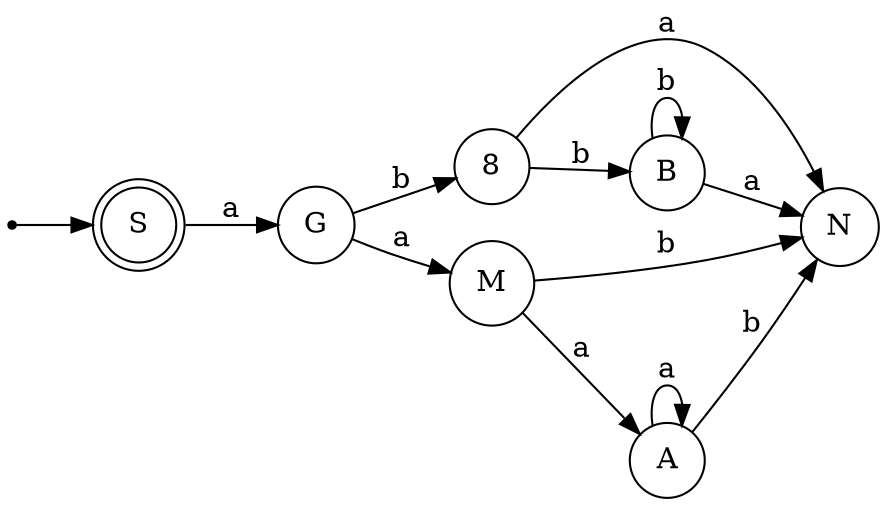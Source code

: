 digraph finite_state_machine {
    rankdir=LR;
    size="8,5"

    node [shape = doublecircle]; S;
    node [shape = point ]; qi

    node [shape = circle];
    qi -> S;
    8 -> N  [ label = "a" ];
    8 -> B  [ label = "b" ];
    A -> A  [ label = "a" ];
    A -> N  [ label = "b" ];
    B -> N  [ label = "a" ];
    B -> B  [ label = "b" ];
    G -> M  [ label = "a" ];
    G -> 8  [ label = "b" ];
    M -> A  [ label = "a" ];
    M -> N  [ label = "b" ];
    S -> G  [ label = "a" ];
}
